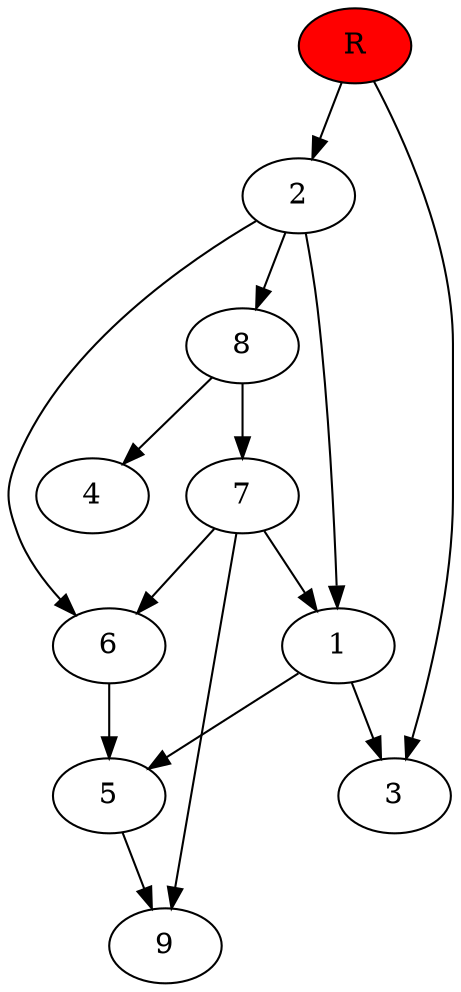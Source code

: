 digraph prb28982 {
	1
	2
	3
	4
	5
	6
	7
	8
	R [fillcolor="#ff0000" style=filled]
	1 -> 3
	1 -> 5
	2 -> 1
	2 -> 6
	2 -> 8
	5 -> 9
	6 -> 5
	7 -> 1
	7 -> 6
	7 -> 9
	8 -> 4
	8 -> 7
	R -> 2
	R -> 3
}
